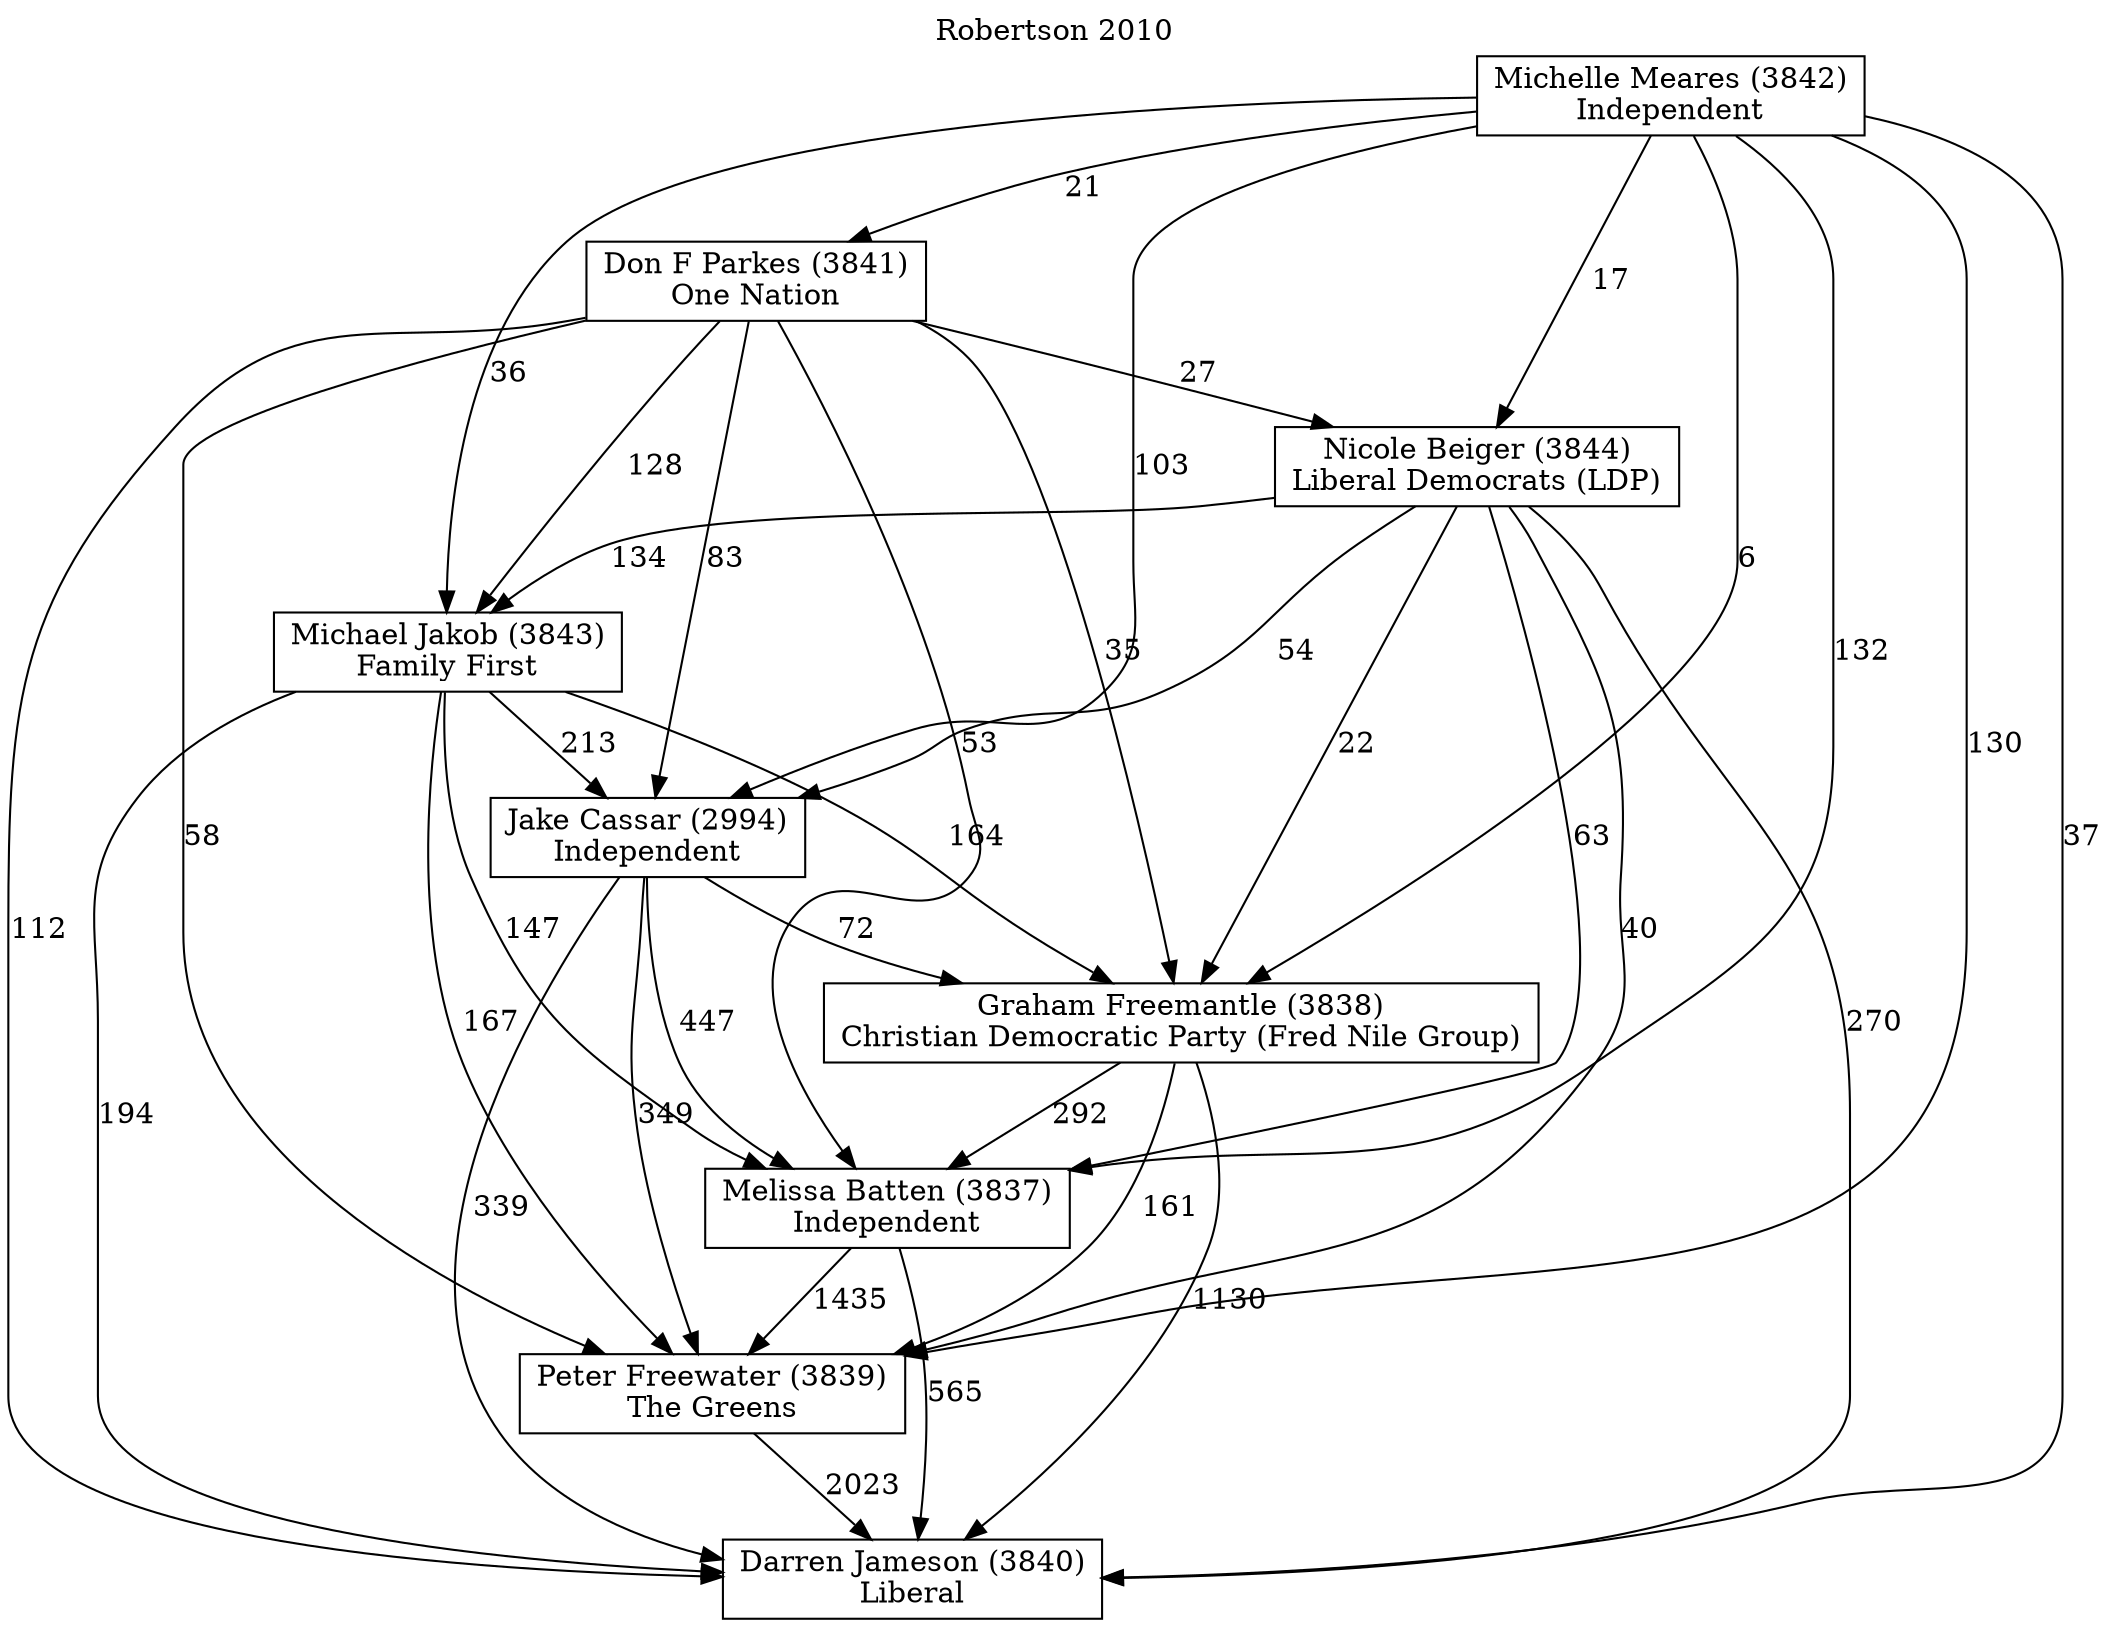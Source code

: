 // House preference flow
digraph "Darren Jameson (3840)_Robertson_2010" {
	graph [label="Robertson 2010" labelloc=t mclimit=10]
	node [shape=box]
	"Darren Jameson (3840)" [label="Darren Jameson (3840)
Liberal"]
	"Peter Freewater (3839)" [label="Peter Freewater (3839)
The Greens"]
	"Melissa Batten (3837)" [label="Melissa Batten (3837)
Independent"]
	"Graham Freemantle (3838)" [label="Graham Freemantle (3838)
Christian Democratic Party (Fred Nile Group)"]
	"Jake Cassar (2994)" [label="Jake Cassar (2994)
Independent"]
	"Michael Jakob (3843)" [label="Michael Jakob (3843)
Family First"]
	"Nicole Beiger (3844)" [label="Nicole Beiger (3844)
Liberal Democrats (LDP)"]
	"Don F Parkes (3841)" [label="Don F Parkes (3841)
One Nation"]
	"Michelle Meares (3842)" [label="Michelle Meares (3842)
Independent"]
	"Peter Freewater (3839)" -> "Darren Jameson (3840)" [label=2023]
	"Melissa Batten (3837)" -> "Peter Freewater (3839)" [label=1435]
	"Graham Freemantle (3838)" -> "Melissa Batten (3837)" [label=292]
	"Jake Cassar (2994)" -> "Graham Freemantle (3838)" [label=72]
	"Michael Jakob (3843)" -> "Jake Cassar (2994)" [label=213]
	"Nicole Beiger (3844)" -> "Michael Jakob (3843)" [label=134]
	"Don F Parkes (3841)" -> "Nicole Beiger (3844)" [label=27]
	"Michelle Meares (3842)" -> "Don F Parkes (3841)" [label=21]
	"Melissa Batten (3837)" -> "Darren Jameson (3840)" [label=565]
	"Graham Freemantle (3838)" -> "Darren Jameson (3840)" [label=1130]
	"Jake Cassar (2994)" -> "Darren Jameson (3840)" [label=339]
	"Michael Jakob (3843)" -> "Darren Jameson (3840)" [label=194]
	"Nicole Beiger (3844)" -> "Darren Jameson (3840)" [label=270]
	"Don F Parkes (3841)" -> "Darren Jameson (3840)" [label=112]
	"Michelle Meares (3842)" -> "Darren Jameson (3840)" [label=37]
	"Michelle Meares (3842)" -> "Nicole Beiger (3844)" [label=17]
	"Don F Parkes (3841)" -> "Michael Jakob (3843)" [label=128]
	"Michelle Meares (3842)" -> "Michael Jakob (3843)" [label=36]
	"Nicole Beiger (3844)" -> "Jake Cassar (2994)" [label=54]
	"Don F Parkes (3841)" -> "Jake Cassar (2994)" [label=83]
	"Michelle Meares (3842)" -> "Jake Cassar (2994)" [label=103]
	"Michael Jakob (3843)" -> "Graham Freemantle (3838)" [label=164]
	"Nicole Beiger (3844)" -> "Graham Freemantle (3838)" [label=22]
	"Don F Parkes (3841)" -> "Graham Freemantle (3838)" [label=35]
	"Michelle Meares (3842)" -> "Graham Freemantle (3838)" [label=6]
	"Jake Cassar (2994)" -> "Melissa Batten (3837)" [label=447]
	"Michael Jakob (3843)" -> "Melissa Batten (3837)" [label=147]
	"Nicole Beiger (3844)" -> "Melissa Batten (3837)" [label=63]
	"Don F Parkes (3841)" -> "Melissa Batten (3837)" [label=53]
	"Michelle Meares (3842)" -> "Melissa Batten (3837)" [label=132]
	"Graham Freemantle (3838)" -> "Peter Freewater (3839)" [label=161]
	"Jake Cassar (2994)" -> "Peter Freewater (3839)" [label=349]
	"Michael Jakob (3843)" -> "Peter Freewater (3839)" [label=167]
	"Nicole Beiger (3844)" -> "Peter Freewater (3839)" [label=40]
	"Don F Parkes (3841)" -> "Peter Freewater (3839)" [label=58]
	"Michelle Meares (3842)" -> "Peter Freewater (3839)" [label=130]
}
